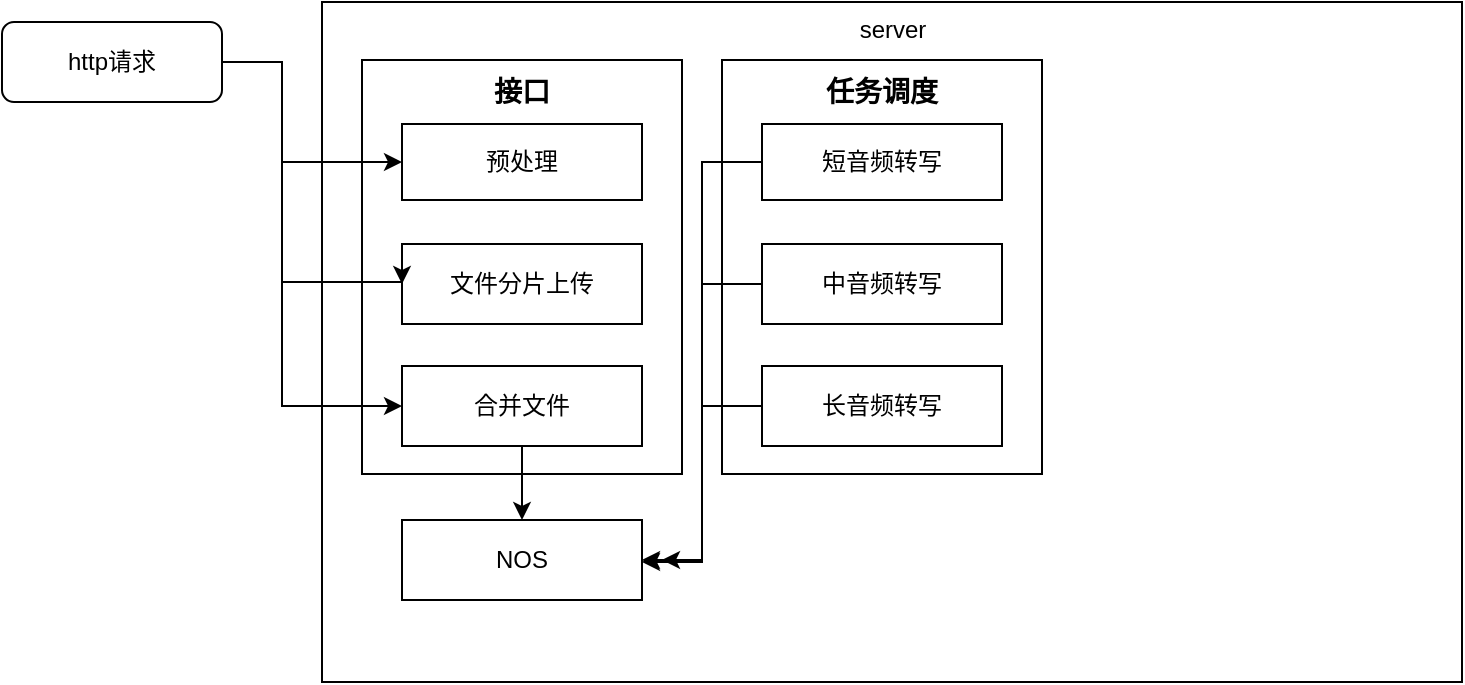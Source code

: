 <mxfile version="13.8.2" type="github">
  <diagram id="C5RBs43oDa-KdzZeNtuy" name="Page-1">
    <mxGraphModel dx="1695" dy="449" grid="1" gridSize="10" guides="1" tooltips="1" connect="1" arrows="1" fold="1" page="1" pageScale="1" pageWidth="827" pageHeight="1169" math="0" shadow="0">
      <root>
        <mxCell id="WIyWlLk6GJQsqaUBKTNV-0" />
        <mxCell id="WIyWlLk6GJQsqaUBKTNV-1" parent="WIyWlLk6GJQsqaUBKTNV-0" />
        <mxCell id="eaJ79PKdHerNTeuaGa6t-6" value="server" style="rounded=0;html=1;align=center;verticalAlign=top;" vertex="1" parent="WIyWlLk6GJQsqaUBKTNV-1">
          <mxGeometry x="150" y="50" width="570" height="340" as="geometry" />
        </mxCell>
        <mxCell id="eaJ79PKdHerNTeuaGa6t-13" value="&lt;h3&gt;接口&lt;/h3&gt;" style="rounded=0;whiteSpace=wrap;html=1;align=center;verticalAlign=top;horizontal=1;spacing=-11;" vertex="1" parent="WIyWlLk6GJQsqaUBKTNV-1">
          <mxGeometry x="170" y="79" width="160" height="207" as="geometry" />
        </mxCell>
        <mxCell id="eaJ79PKdHerNTeuaGa6t-0" value="预处理" style="rounded=0;whiteSpace=wrap;html=1;verticalAlign=middle;align=center;" vertex="1" parent="WIyWlLk6GJQsqaUBKTNV-1">
          <mxGeometry x="190" y="111" width="120" height="38" as="geometry" />
        </mxCell>
        <mxCell id="eaJ79PKdHerNTeuaGa6t-2" value="文件分片上传" style="rounded=0;whiteSpace=wrap;html=1;" vertex="1" parent="WIyWlLk6GJQsqaUBKTNV-1">
          <mxGeometry x="190" y="171" width="120" height="40" as="geometry" />
        </mxCell>
        <mxCell id="eaJ79PKdHerNTeuaGa6t-12" style="edgeStyle=orthogonalEdgeStyle;rounded=0;orthogonalLoop=1;jettySize=auto;html=1;exitX=0.5;exitY=1;exitDx=0;exitDy=0;entryX=0.5;entryY=0;entryDx=0;entryDy=0;" edge="1" parent="WIyWlLk6GJQsqaUBKTNV-1" source="eaJ79PKdHerNTeuaGa6t-4" target="eaJ79PKdHerNTeuaGa6t-11">
          <mxGeometry relative="1" as="geometry" />
        </mxCell>
        <mxCell id="eaJ79PKdHerNTeuaGa6t-4" value="合并文件" style="rounded=0;whiteSpace=wrap;html=1;" vertex="1" parent="WIyWlLk6GJQsqaUBKTNV-1">
          <mxGeometry x="190" y="232" width="120" height="40" as="geometry" />
        </mxCell>
        <mxCell id="eaJ79PKdHerNTeuaGa6t-8" style="edgeStyle=orthogonalEdgeStyle;rounded=0;orthogonalLoop=1;jettySize=auto;html=1;entryX=0;entryY=0.5;entryDx=0;entryDy=0;" edge="1" parent="WIyWlLk6GJQsqaUBKTNV-1" target="eaJ79PKdHerNTeuaGa6t-0">
          <mxGeometry relative="1" as="geometry">
            <mxPoint x="100" y="80" as="sourcePoint" />
            <Array as="points">
              <mxPoint x="130" y="80" />
              <mxPoint x="130" y="130" />
            </Array>
          </mxGeometry>
        </mxCell>
        <mxCell id="eaJ79PKdHerNTeuaGa6t-9" style="edgeStyle=orthogonalEdgeStyle;rounded=0;orthogonalLoop=1;jettySize=auto;html=1;entryX=0;entryY=0.5;entryDx=0;entryDy=0;" edge="1" parent="WIyWlLk6GJQsqaUBKTNV-1" source="eaJ79PKdHerNTeuaGa6t-7" target="eaJ79PKdHerNTeuaGa6t-2">
          <mxGeometry relative="1" as="geometry">
            <Array as="points">
              <mxPoint x="130" y="80" />
              <mxPoint x="130" y="190" />
            </Array>
          </mxGeometry>
        </mxCell>
        <mxCell id="eaJ79PKdHerNTeuaGa6t-10" style="edgeStyle=orthogonalEdgeStyle;rounded=0;orthogonalLoop=1;jettySize=auto;html=1;entryX=0;entryY=0.5;entryDx=0;entryDy=0;" edge="1" parent="WIyWlLk6GJQsqaUBKTNV-1" source="eaJ79PKdHerNTeuaGa6t-7" target="eaJ79PKdHerNTeuaGa6t-4">
          <mxGeometry relative="1" as="geometry">
            <Array as="points">
              <mxPoint x="130" y="80" />
              <mxPoint x="130" y="252" />
            </Array>
          </mxGeometry>
        </mxCell>
        <mxCell id="eaJ79PKdHerNTeuaGa6t-7" value="http请求" style="rounded=1;whiteSpace=wrap;html=1;" vertex="1" parent="WIyWlLk6GJQsqaUBKTNV-1">
          <mxGeometry x="-10" y="60" width="110" height="40" as="geometry" />
        </mxCell>
        <mxCell id="eaJ79PKdHerNTeuaGa6t-11" value="NOS" style="rounded=0;whiteSpace=wrap;html=1;" vertex="1" parent="WIyWlLk6GJQsqaUBKTNV-1">
          <mxGeometry x="190" y="309" width="120" height="40" as="geometry" />
        </mxCell>
        <mxCell id="eaJ79PKdHerNTeuaGa6t-16" value="&lt;h3&gt;任务调度&lt;/h3&gt;" style="rounded=0;whiteSpace=wrap;html=1;align=center;verticalAlign=top;horizontal=1;spacing=-11;" vertex="1" parent="WIyWlLk6GJQsqaUBKTNV-1">
          <mxGeometry x="350" y="79" width="160" height="207" as="geometry" />
        </mxCell>
        <mxCell id="eaJ79PKdHerNTeuaGa6t-20" style="edgeStyle=orthogonalEdgeStyle;rounded=0;orthogonalLoop=1;jettySize=auto;html=1;" edge="1" parent="WIyWlLk6GJQsqaUBKTNV-1" source="eaJ79PKdHerNTeuaGa6t-17">
          <mxGeometry relative="1" as="geometry">
            <mxPoint x="320" y="329" as="targetPoint" />
            <Array as="points">
              <mxPoint x="340" y="130" />
              <mxPoint x="340" y="329" />
            </Array>
          </mxGeometry>
        </mxCell>
        <mxCell id="eaJ79PKdHerNTeuaGa6t-17" value="短音频转写" style="rounded=0;whiteSpace=wrap;html=1;verticalAlign=middle;align=center;" vertex="1" parent="WIyWlLk6GJQsqaUBKTNV-1">
          <mxGeometry x="370" y="111" width="120" height="38" as="geometry" />
        </mxCell>
        <mxCell id="eaJ79PKdHerNTeuaGa6t-21" style="edgeStyle=orthogonalEdgeStyle;rounded=0;orthogonalLoop=1;jettySize=auto;html=1;exitX=0;exitY=0.5;exitDx=0;exitDy=0;entryX=1;entryY=0.5;entryDx=0;entryDy=0;" edge="1" parent="WIyWlLk6GJQsqaUBKTNV-1" source="eaJ79PKdHerNTeuaGa6t-18" target="eaJ79PKdHerNTeuaGa6t-11">
          <mxGeometry relative="1" as="geometry" />
        </mxCell>
        <mxCell id="eaJ79PKdHerNTeuaGa6t-18" value="中音频转写" style="rounded=0;whiteSpace=wrap;html=1;" vertex="1" parent="WIyWlLk6GJQsqaUBKTNV-1">
          <mxGeometry x="370" y="171" width="120" height="40" as="geometry" />
        </mxCell>
        <mxCell id="eaJ79PKdHerNTeuaGa6t-22" style="edgeStyle=orthogonalEdgeStyle;rounded=0;orthogonalLoop=1;jettySize=auto;html=1;" edge="1" parent="WIyWlLk6GJQsqaUBKTNV-1" source="eaJ79PKdHerNTeuaGa6t-19">
          <mxGeometry relative="1" as="geometry">
            <mxPoint x="310" y="330" as="targetPoint" />
            <Array as="points">
              <mxPoint x="340" y="252" />
              <mxPoint x="340" y="330" />
            </Array>
          </mxGeometry>
        </mxCell>
        <mxCell id="eaJ79PKdHerNTeuaGa6t-19" value="长音频转写" style="rounded=0;whiteSpace=wrap;html=1;" vertex="1" parent="WIyWlLk6GJQsqaUBKTNV-1">
          <mxGeometry x="370" y="232" width="120" height="40" as="geometry" />
        </mxCell>
      </root>
    </mxGraphModel>
  </diagram>
</mxfile>
